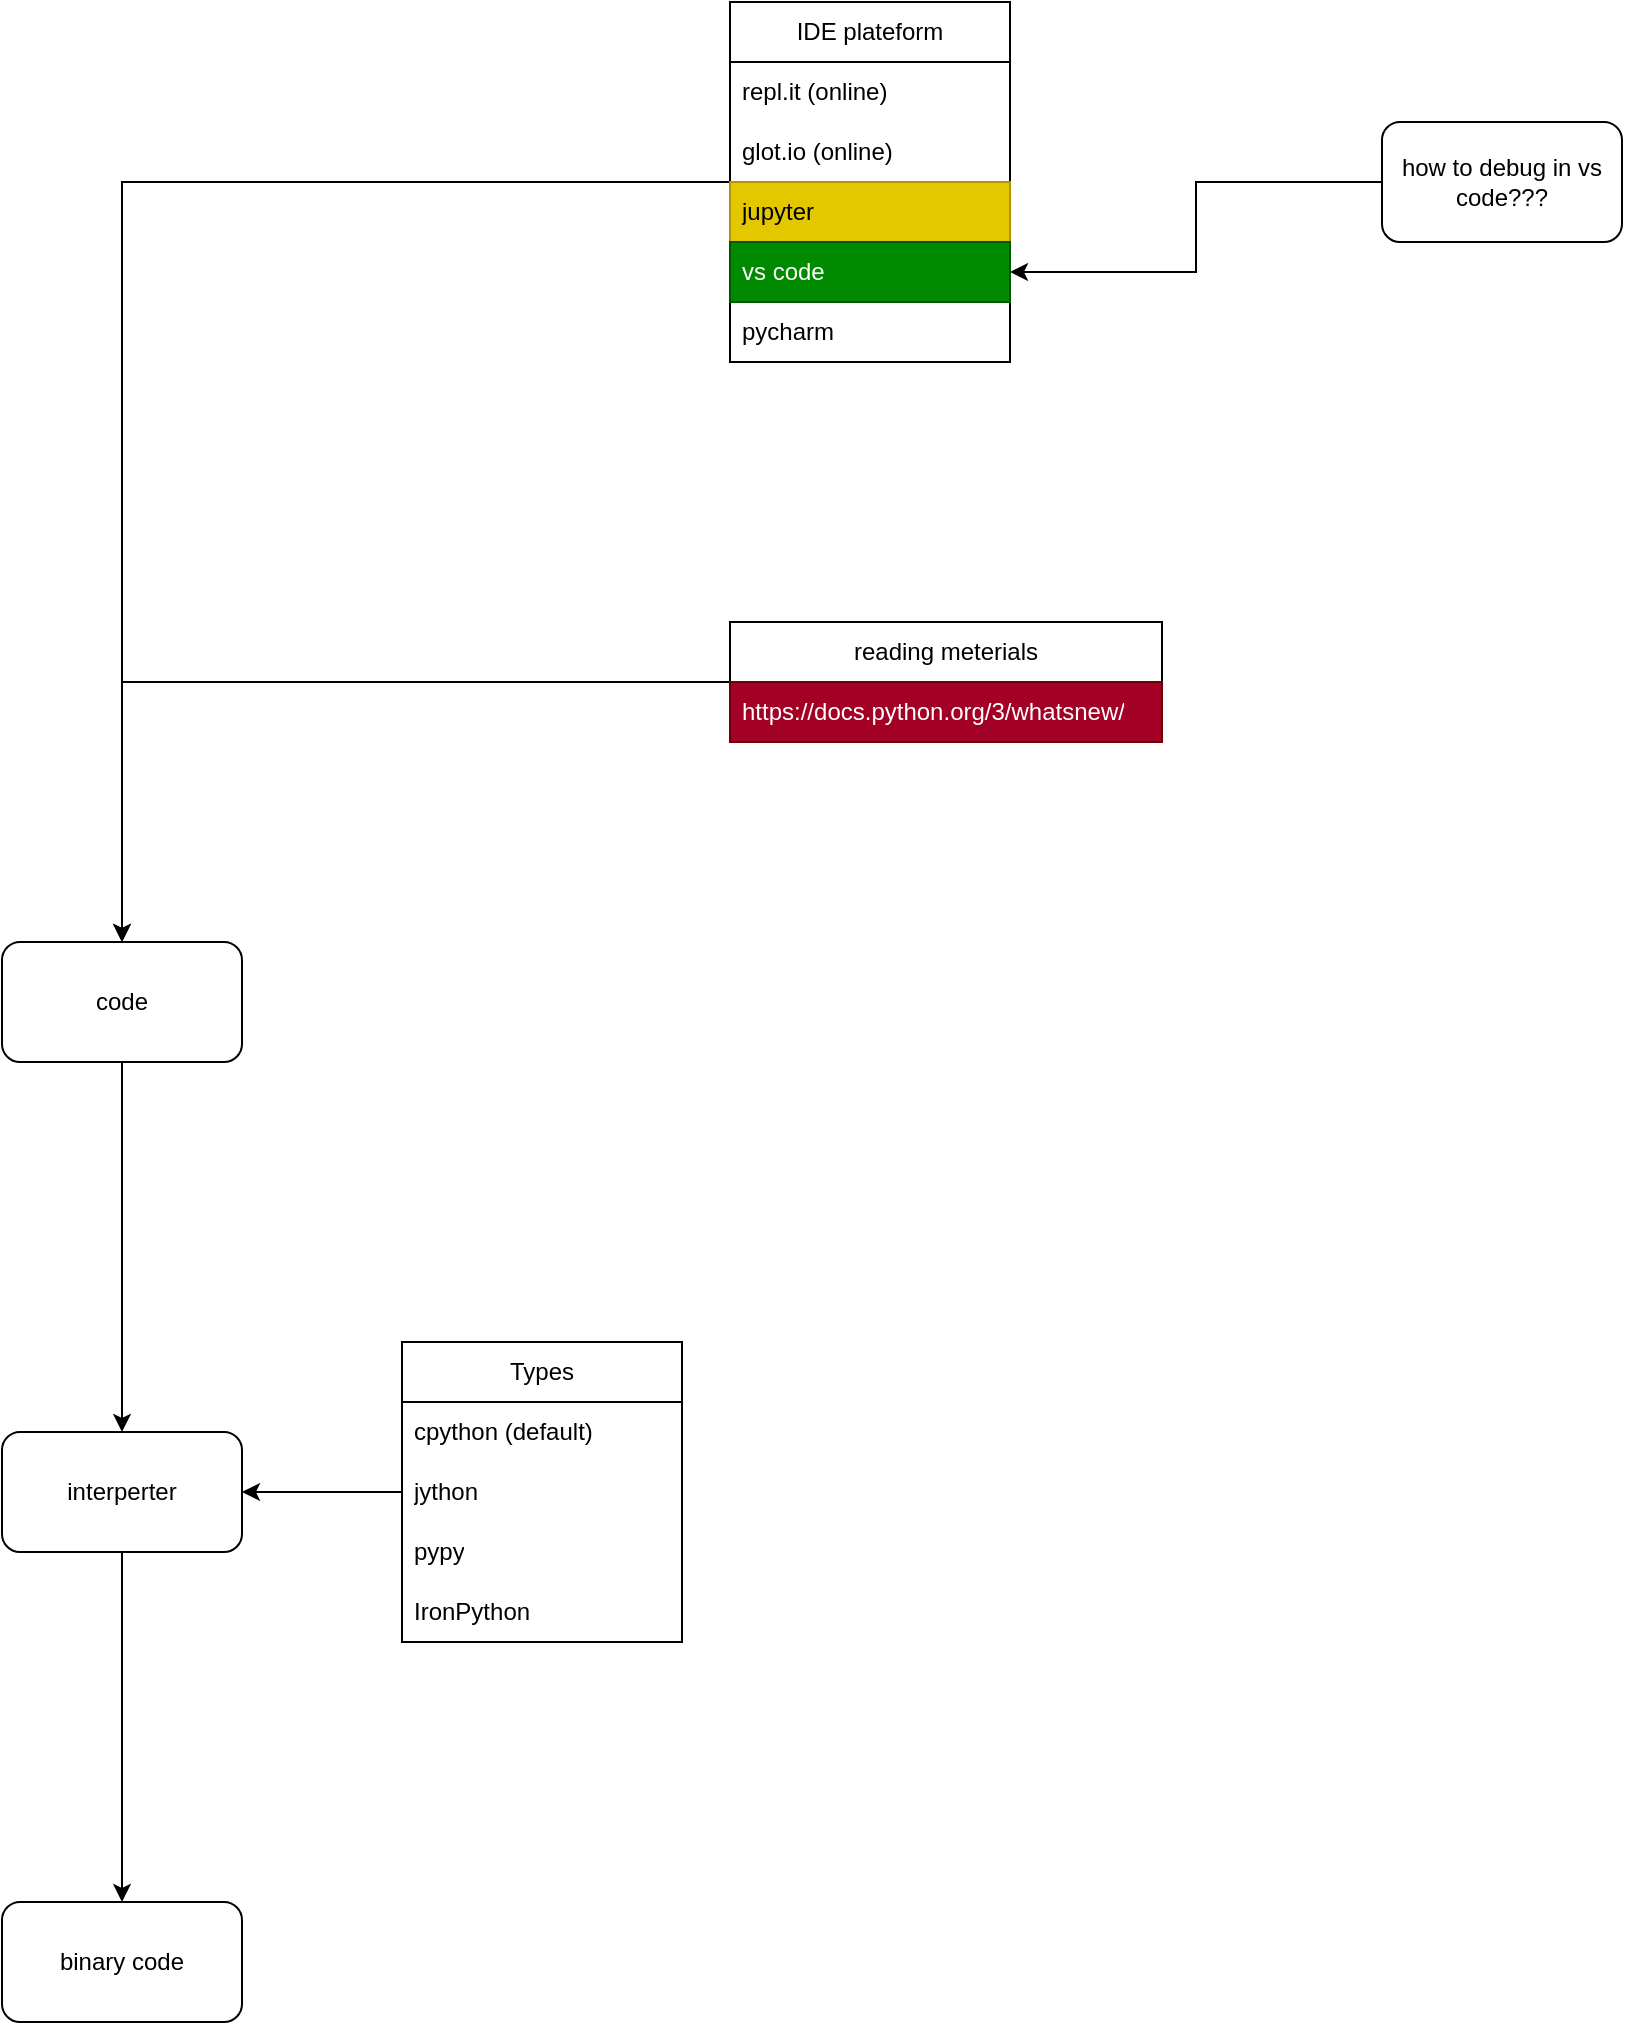 <mxfile version="24.4.0" type="device" pages="2">
  <diagram name="intro" id="CJ674GVl0OHjAw1COwAE">
    <mxGraphModel dx="1006" dy="2372" grid="1" gridSize="10" guides="1" tooltips="1" connect="1" arrows="1" fold="1" page="1" pageScale="1" pageWidth="827" pageHeight="1169" math="0" shadow="0">
      <root>
        <mxCell id="0" />
        <mxCell id="1" parent="0" />
        <mxCell id="5Vfc09yU7S17HIqE09mr-4" style="edgeStyle=orthogonalEdgeStyle;rounded=0;orthogonalLoop=1;jettySize=auto;html=1;" edge="1" parent="1" source="5Vfc09yU7S17HIqE09mr-1" target="5Vfc09yU7S17HIqE09mr-2">
          <mxGeometry relative="1" as="geometry" />
        </mxCell>
        <mxCell id="5Vfc09yU7S17HIqE09mr-1" value="code" style="rounded=1;whiteSpace=wrap;html=1;" vertex="1" parent="1">
          <mxGeometry x="50" y="280" width="120" height="60" as="geometry" />
        </mxCell>
        <mxCell id="5Vfc09yU7S17HIqE09mr-5" style="edgeStyle=orthogonalEdgeStyle;rounded=0;orthogonalLoop=1;jettySize=auto;html=1;" edge="1" parent="1" source="5Vfc09yU7S17HIqE09mr-2" target="5Vfc09yU7S17HIqE09mr-3">
          <mxGeometry relative="1" as="geometry" />
        </mxCell>
        <mxCell id="5Vfc09yU7S17HIqE09mr-2" value="interperter" style="rounded=1;whiteSpace=wrap;html=1;" vertex="1" parent="1">
          <mxGeometry x="50" y="525" width="120" height="60" as="geometry" />
        </mxCell>
        <mxCell id="5Vfc09yU7S17HIqE09mr-3" value="binary code" style="rounded=1;whiteSpace=wrap;html=1;" vertex="1" parent="1">
          <mxGeometry x="50" y="760" width="120" height="60" as="geometry" />
        </mxCell>
        <mxCell id="5Vfc09yU7S17HIqE09mr-24" style="edgeStyle=orthogonalEdgeStyle;rounded=0;orthogonalLoop=1;jettySize=auto;html=1;" edge="1" parent="1" source="5Vfc09yU7S17HIqE09mr-19" target="5Vfc09yU7S17HIqE09mr-2">
          <mxGeometry relative="1" as="geometry" />
        </mxCell>
        <mxCell id="5Vfc09yU7S17HIqE09mr-19" value="Types" style="swimlane;fontStyle=0;childLayout=stackLayout;horizontal=1;startSize=30;horizontalStack=0;resizeParent=1;resizeParentMax=0;resizeLast=0;collapsible=1;marginBottom=0;whiteSpace=wrap;html=1;" vertex="1" parent="1">
          <mxGeometry x="250" y="480" width="140" height="150" as="geometry" />
        </mxCell>
        <mxCell id="5Vfc09yU7S17HIqE09mr-20" value="&lt;div&gt;cpython&amp;nbsp;&lt;span style=&quot;background-color: initial;&quot;&gt;(default)&lt;/span&gt;&lt;/div&gt;" style="text;strokeColor=none;fillColor=none;align=left;verticalAlign=middle;spacingLeft=4;spacingRight=4;overflow=hidden;points=[[0,0.5],[1,0.5]];portConstraint=eastwest;rotatable=0;whiteSpace=wrap;html=1;" vertex="1" parent="5Vfc09yU7S17HIqE09mr-19">
          <mxGeometry y="30" width="140" height="30" as="geometry" />
        </mxCell>
        <mxCell id="5Vfc09yU7S17HIqE09mr-21" value="jython" style="text;strokeColor=none;fillColor=none;align=left;verticalAlign=middle;spacingLeft=4;spacingRight=4;overflow=hidden;points=[[0,0.5],[1,0.5]];portConstraint=eastwest;rotatable=0;whiteSpace=wrap;html=1;" vertex="1" parent="5Vfc09yU7S17HIqE09mr-19">
          <mxGeometry y="60" width="140" height="30" as="geometry" />
        </mxCell>
        <mxCell id="5Vfc09yU7S17HIqE09mr-22" value="&lt;span style=&quot;text-align: center;&quot;&gt;pypy&lt;/span&gt;" style="text;strokeColor=none;fillColor=none;align=left;verticalAlign=middle;spacingLeft=4;spacingRight=4;overflow=hidden;points=[[0,0.5],[1,0.5]];portConstraint=eastwest;rotatable=0;whiteSpace=wrap;html=1;" vertex="1" parent="5Vfc09yU7S17HIqE09mr-19">
          <mxGeometry y="90" width="140" height="30" as="geometry" />
        </mxCell>
        <mxCell id="5Vfc09yU7S17HIqE09mr-23" value="&lt;span style=&quot;text-align: center;&quot;&gt;IronPython&lt;/span&gt;" style="text;strokeColor=none;fillColor=none;align=left;verticalAlign=middle;spacingLeft=4;spacingRight=4;overflow=hidden;points=[[0,0.5],[1,0.5]];portConstraint=eastwest;rotatable=0;whiteSpace=wrap;html=1;" vertex="1" parent="5Vfc09yU7S17HIqE09mr-19">
          <mxGeometry y="120" width="140" height="30" as="geometry" />
        </mxCell>
        <mxCell id="5Vfc09yU7S17HIqE09mr-32" style="edgeStyle=orthogonalEdgeStyle;rounded=0;orthogonalLoop=1;jettySize=auto;html=1;" edge="1" parent="1" source="5Vfc09yU7S17HIqE09mr-27" target="5Vfc09yU7S17HIqE09mr-1">
          <mxGeometry relative="1" as="geometry" />
        </mxCell>
        <mxCell id="5Vfc09yU7S17HIqE09mr-27" value="&lt;div&gt;IDE plateform&lt;/div&gt;" style="swimlane;fontStyle=0;childLayout=stackLayout;horizontal=1;startSize=30;horizontalStack=0;resizeParent=1;resizeParentMax=0;resizeLast=0;collapsible=1;marginBottom=0;whiteSpace=wrap;html=1;" vertex="1" parent="1">
          <mxGeometry x="414" y="-190" width="140" height="180" as="geometry" />
        </mxCell>
        <mxCell id="5Vfc09yU7S17HIqE09mr-29" value="repl.it (online)" style="text;strokeColor=none;fillColor=none;align=left;verticalAlign=middle;spacingLeft=4;spacingRight=4;overflow=hidden;points=[[0,0.5],[1,0.5]];portConstraint=eastwest;rotatable=0;whiteSpace=wrap;html=1;" vertex="1" parent="5Vfc09yU7S17HIqE09mr-27">
          <mxGeometry y="30" width="140" height="30" as="geometry" />
        </mxCell>
        <mxCell id="5Vfc09yU7S17HIqE09mr-30" value="&lt;span style=&quot;text-align: center;&quot;&gt;glot.io (online)&lt;/span&gt;" style="text;strokeColor=none;fillColor=none;align=left;verticalAlign=middle;spacingLeft=4;spacingRight=4;overflow=hidden;points=[[0,0.5],[1,0.5]];portConstraint=eastwest;rotatable=0;whiteSpace=wrap;html=1;" vertex="1" parent="5Vfc09yU7S17HIqE09mr-27">
          <mxGeometry y="60" width="140" height="30" as="geometry" />
        </mxCell>
        <mxCell id="5Vfc09yU7S17HIqE09mr-33" value="&lt;span style=&quot;text-align: center;&quot;&gt;jupyter&lt;/span&gt;" style="text;strokeColor=#B09500;fillColor=#e3c800;align=left;verticalAlign=middle;spacingLeft=4;spacingRight=4;overflow=hidden;points=[[0,0.5],[1,0.5]];portConstraint=eastwest;rotatable=0;whiteSpace=wrap;html=1;fontColor=#000000;" vertex="1" parent="5Vfc09yU7S17HIqE09mr-27">
          <mxGeometry y="90" width="140" height="30" as="geometry" />
        </mxCell>
        <mxCell id="5Vfc09yU7S17HIqE09mr-34" value="&lt;span style=&quot;text-align: center;&quot;&gt;vs code&lt;/span&gt;" style="text;strokeColor=#005700;fillColor=#008a00;align=left;verticalAlign=middle;spacingLeft=4;spacingRight=4;overflow=hidden;points=[[0,0.5],[1,0.5]];portConstraint=eastwest;rotatable=0;whiteSpace=wrap;html=1;fontColor=#ffffff;" vertex="1" parent="5Vfc09yU7S17HIqE09mr-27">
          <mxGeometry y="120" width="140" height="30" as="geometry" />
        </mxCell>
        <mxCell id="5Vfc09yU7S17HIqE09mr-35" value="&lt;span style=&quot;text-align: center;&quot;&gt;pycharm&lt;/span&gt;" style="text;strokeColor=none;fillColor=none;align=left;verticalAlign=middle;spacingLeft=4;spacingRight=4;overflow=hidden;points=[[0,0.5],[1,0.5]];portConstraint=eastwest;rotatable=0;whiteSpace=wrap;html=1;" vertex="1" parent="5Vfc09yU7S17HIqE09mr-27">
          <mxGeometry y="150" width="140" height="30" as="geometry" />
        </mxCell>
        <mxCell id="5Vfc09yU7S17HIqE09mr-43" style="edgeStyle=orthogonalEdgeStyle;rounded=0;orthogonalLoop=1;jettySize=auto;html=1;" edge="1" parent="1" source="5Vfc09yU7S17HIqE09mr-37" target="5Vfc09yU7S17HIqE09mr-1">
          <mxGeometry relative="1" as="geometry" />
        </mxCell>
        <mxCell id="5Vfc09yU7S17HIqE09mr-37" value="&lt;div&gt;reading meterials&lt;/div&gt;" style="swimlane;fontStyle=0;childLayout=stackLayout;horizontal=1;startSize=30;horizontalStack=0;resizeParent=1;resizeParentMax=0;resizeLast=0;collapsible=1;marginBottom=0;whiteSpace=wrap;html=1;" vertex="1" parent="1">
          <mxGeometry x="414" y="120" width="216" height="60" as="geometry" />
        </mxCell>
        <UserObject label="https://docs.python.org/3/whatsnew/" link="https://docs.python.org/3/whatsnew/" id="5Vfc09yU7S17HIqE09mr-38">
          <mxCell style="text;strokeColor=#6F0000;fillColor=#a20025;align=left;verticalAlign=middle;spacingLeft=4;spacingRight=4;overflow=hidden;points=[[0,0.5],[1,0.5]];portConstraint=eastwest;rotatable=0;whiteSpace=wrap;html=1;fontColor=#ffffff;" vertex="1" parent="5Vfc09yU7S17HIqE09mr-37">
            <mxGeometry y="30" width="216" height="30" as="geometry" />
          </mxCell>
        </UserObject>
        <mxCell id="6WWudYeNhg9VqTd9vcn0-2" style="edgeStyle=orthogonalEdgeStyle;rounded=0;orthogonalLoop=1;jettySize=auto;html=1;" edge="1" parent="1" source="6WWudYeNhg9VqTd9vcn0-1" target="5Vfc09yU7S17HIqE09mr-34">
          <mxGeometry relative="1" as="geometry" />
        </mxCell>
        <mxCell id="6WWudYeNhg9VqTd9vcn0-1" value="how to debug in vs code???" style="rounded=1;whiteSpace=wrap;html=1;" vertex="1" parent="1">
          <mxGeometry x="740" y="-130" width="120" height="60" as="geometry" />
        </mxCell>
      </root>
    </mxGraphModel>
  </diagram>
  <diagram id="JhKP396BHUoPWO4HC405" name="basics">
    <mxGraphModel dx="1833" dy="2372" grid="1" gridSize="10" guides="1" tooltips="1" connect="1" arrows="1" fold="1" page="1" pageScale="1" pageWidth="827" pageHeight="1169" math="0" shadow="0">
      <root>
        <mxCell id="0" />
        <mxCell id="1" parent="0" />
        <mxCell id="YV8TjOI75duuBwFVfcF1-30" style="edgeStyle=orthogonalEdgeStyle;rounded=0;orthogonalLoop=1;jettySize=auto;html=1;" edge="1" parent="1" source="YV8TjOI75duuBwFVfcF1-1" target="YV8TjOI75duuBwFVfcF1-29">
          <mxGeometry relative="1" as="geometry" />
        </mxCell>
        <mxCell id="QpEgzI_xZWjFD0ukhS_K-2" style="edgeStyle=orthogonalEdgeStyle;rounded=0;orthogonalLoop=1;jettySize=auto;html=1;" edge="1" parent="1" source="YV8TjOI75duuBwFVfcF1-1" target="QpEgzI_xZWjFD0ukhS_K-1">
          <mxGeometry relative="1" as="geometry" />
        </mxCell>
        <mxCell id="YV8TjOI75duuBwFVfcF1-1" value="Terms" style="rounded=1;whiteSpace=wrap;html=1;" vertex="1" parent="1">
          <mxGeometry x="10" y="70" width="120" height="60" as="geometry" />
        </mxCell>
        <mxCell id="YV8TjOI75duuBwFVfcF1-15" style="edgeStyle=orthogonalEdgeStyle;rounded=0;orthogonalLoop=1;jettySize=auto;html=1;" edge="1" parent="1" source="YV8TjOI75duuBwFVfcF1-2" target="YV8TjOI75duuBwFVfcF1-11">
          <mxGeometry relative="1" as="geometry" />
        </mxCell>
        <mxCell id="YV8TjOI75duuBwFVfcF1-2" value="Data Types" style="rounded=1;whiteSpace=wrap;html=1;" vertex="1" parent="1">
          <mxGeometry x="310" y="10" width="120" height="60" as="geometry" />
        </mxCell>
        <mxCell id="YV8TjOI75duuBwFVfcF1-23" style="edgeStyle=orthogonalEdgeStyle;rounded=0;orthogonalLoop=1;jettySize=auto;html=1;" edge="1" parent="1" source="YV8TjOI75duuBwFVfcF1-3" target="YV8TjOI75duuBwFVfcF1-19">
          <mxGeometry relative="1" as="geometry" />
        </mxCell>
        <mxCell id="YV8TjOI75duuBwFVfcF1-3" value="Actions" style="rounded=1;whiteSpace=wrap;html=1;" vertex="1" parent="1">
          <mxGeometry x="630" y="330" width="120" height="60" as="geometry" />
        </mxCell>
        <mxCell id="YV8TjOI75duuBwFVfcF1-4" value="Best Practices" style="rounded=1;whiteSpace=wrap;html=1;" vertex="1" parent="1">
          <mxGeometry x="130" y="720" width="120" height="60" as="geometry" />
        </mxCell>
        <mxCell id="YV8TjOI75duuBwFVfcF1-6" style="edgeStyle=orthogonalEdgeStyle;rounded=0;orthogonalLoop=1;jettySize=auto;html=1;" edge="1" parent="1" source="YV8TjOI75duuBwFVfcF1-5" target="YV8TjOI75duuBwFVfcF1-1">
          <mxGeometry relative="1" as="geometry" />
        </mxCell>
        <mxCell id="YV8TjOI75duuBwFVfcF1-7" style="edgeStyle=orthogonalEdgeStyle;rounded=0;orthogonalLoop=1;jettySize=auto;html=1;" edge="1" parent="1" source="YV8TjOI75duuBwFVfcF1-5" target="YV8TjOI75duuBwFVfcF1-2">
          <mxGeometry relative="1" as="geometry" />
        </mxCell>
        <mxCell id="YV8TjOI75duuBwFVfcF1-8" style="edgeStyle=orthogonalEdgeStyle;rounded=0;orthogonalLoop=1;jettySize=auto;html=1;" edge="1" parent="1" source="YV8TjOI75duuBwFVfcF1-5" target="YV8TjOI75duuBwFVfcF1-3">
          <mxGeometry relative="1" as="geometry" />
        </mxCell>
        <mxCell id="YV8TjOI75duuBwFVfcF1-9" style="edgeStyle=orthogonalEdgeStyle;rounded=0;orthogonalLoop=1;jettySize=auto;html=1;" edge="1" parent="1" source="YV8TjOI75duuBwFVfcF1-5" target="YV8TjOI75duuBwFVfcF1-4">
          <mxGeometry relative="1" as="geometry" />
        </mxCell>
        <mxCell id="YV8TjOI75duuBwFVfcF1-33" style="edgeStyle=orthogonalEdgeStyle;rounded=0;orthogonalLoop=1;jettySize=auto;html=1;" edge="1" parent="1" source="YV8TjOI75duuBwFVfcF1-5" target="YV8TjOI75duuBwFVfcF1-32">
          <mxGeometry relative="1" as="geometry" />
        </mxCell>
        <mxCell id="YV8TjOI75duuBwFVfcF1-5" value="Python" style="rounded=1;whiteSpace=wrap;html=1;" vertex="1" parent="1">
          <mxGeometry x="310" y="390" width="120" height="60" as="geometry" />
        </mxCell>
        <mxCell id="YV8TjOI75duuBwFVfcF1-11" value="Data Type" style="swimlane;fontStyle=0;childLayout=stackLayout;horizontal=1;startSize=30;horizontalStack=0;resizeParent=1;resizeParentMax=0;resizeLast=0;collapsible=1;marginBottom=0;whiteSpace=wrap;html=1;" vertex="1" parent="1">
          <mxGeometry x="570" y="-20" width="140" height="120" as="geometry" />
        </mxCell>
        <mxCell id="YV8TjOI75duuBwFVfcF1-12" value="int" style="text;strokeColor=none;fillColor=none;align=left;verticalAlign=middle;spacingLeft=4;spacingRight=4;overflow=hidden;points=[[0,0.5],[1,0.5]];portConstraint=eastwest;rotatable=0;whiteSpace=wrap;html=1;" vertex="1" parent="YV8TjOI75duuBwFVfcF1-11">
          <mxGeometry y="30" width="140" height="30" as="geometry" />
        </mxCell>
        <mxCell id="YV8TjOI75duuBwFVfcF1-13" value="float" style="text;strokeColor=none;fillColor=none;align=left;verticalAlign=middle;spacingLeft=4;spacingRight=4;overflow=hidden;points=[[0,0.5],[1,0.5]];portConstraint=eastwest;rotatable=0;whiteSpace=wrap;html=1;" vertex="1" parent="YV8TjOI75duuBwFVfcF1-11">
          <mxGeometry y="60" width="140" height="30" as="geometry" />
        </mxCell>
        <mxCell id="YV8TjOI75duuBwFVfcF1-31" value="str" style="text;strokeColor=none;fillColor=none;align=left;verticalAlign=middle;spacingLeft=4;spacingRight=4;overflow=hidden;points=[[0,0.5],[1,0.5]];portConstraint=eastwest;rotatable=0;whiteSpace=wrap;html=1;" vertex="1" parent="YV8TjOI75duuBwFVfcF1-11">
          <mxGeometry y="90" width="140" height="30" as="geometry" />
        </mxCell>
        <mxCell id="YV8TjOI75duuBwFVfcF1-27" style="edgeStyle=orthogonalEdgeStyle;rounded=0;orthogonalLoop=1;jettySize=auto;html=1;" edge="1" parent="1" source="YV8TjOI75duuBwFVfcF1-19" target="YV8TjOI75duuBwFVfcF1-12">
          <mxGeometry relative="1" as="geometry" />
        </mxCell>
        <mxCell id="YV8TjOI75duuBwFVfcF1-28" style="edgeStyle=orthogonalEdgeStyle;rounded=0;orthogonalLoop=1;jettySize=auto;html=1;" edge="1" parent="1" source="YV8TjOI75duuBwFVfcF1-19" target="YV8TjOI75duuBwFVfcF1-13">
          <mxGeometry relative="1" as="geometry" />
        </mxCell>
        <mxCell id="YV8TjOI75duuBwFVfcF1-19" value="Math Functions" style="swimlane;fontStyle=0;childLayout=stackLayout;horizontal=1;startSize=30;horizontalStack=0;resizeParent=1;resizeParentMax=0;resizeLast=0;collapsible=1;marginBottom=0;whiteSpace=wrap;html=1;" vertex="1" parent="1">
          <mxGeometry x="930" y="540" width="140" height="90" as="geometry" />
        </mxCell>
        <mxCell id="YV8TjOI75duuBwFVfcF1-20" value="round" style="text;strokeColor=none;fillColor=none;align=left;verticalAlign=middle;spacingLeft=4;spacingRight=4;overflow=hidden;points=[[0,0.5],[1,0.5]];portConstraint=eastwest;rotatable=0;whiteSpace=wrap;html=1;" vertex="1" parent="YV8TjOI75duuBwFVfcF1-19">
          <mxGeometry y="30" width="140" height="30" as="geometry" />
        </mxCell>
        <mxCell id="YV8TjOI75duuBwFVfcF1-26" value="abs" style="text;strokeColor=none;fillColor=none;align=left;verticalAlign=middle;spacingLeft=4;spacingRight=4;overflow=hidden;points=[[0,0.5],[1,0.5]];portConstraint=eastwest;rotatable=0;whiteSpace=wrap;html=1;" vertex="1" parent="YV8TjOI75duuBwFVfcF1-19">
          <mxGeometry y="60" width="140" height="30" as="geometry" />
        </mxCell>
        <mxCell id="YV8TjOI75duuBwFVfcF1-29" value="Variables" style="rounded=1;whiteSpace=wrap;html=1;" vertex="1" parent="1">
          <mxGeometry x="-440" y="10" width="120" height="60" as="geometry" />
        </mxCell>
        <mxCell id="YV8TjOI75duuBwFVfcF1-32" value="Library" style="rounded=1;whiteSpace=wrap;html=1;" vertex="1" parent="1">
          <mxGeometry x="530" y="770" width="120" height="60" as="geometry" />
        </mxCell>
        <mxCell id="YV8TjOI75duuBwFVfcF1-35" style="edgeStyle=orthogonalEdgeStyle;rounded=0;orthogonalLoop=1;jettySize=auto;html=1;" edge="1" parent="1" source="YV8TjOI75duuBwFVfcF1-34" target="YV8TjOI75duuBwFVfcF1-32">
          <mxGeometry relative="1" as="geometry" />
        </mxCell>
        <mxCell id="YV8TjOI75duuBwFVfcF1-34" value="logging" style="rounded=1;whiteSpace=wrap;html=1;" vertex="1" parent="1">
          <mxGeometry x="750" y="770" width="120" height="60" as="geometry" />
        </mxCell>
        <mxCell id="QpEgzI_xZWjFD0ukhS_K-1" value="Immutability" style="rounded=1;whiteSpace=wrap;html=1;" vertex="1" parent="1">
          <mxGeometry x="-360" y="180" width="120" height="60" as="geometry" />
        </mxCell>
      </root>
    </mxGraphModel>
  </diagram>
</mxfile>
